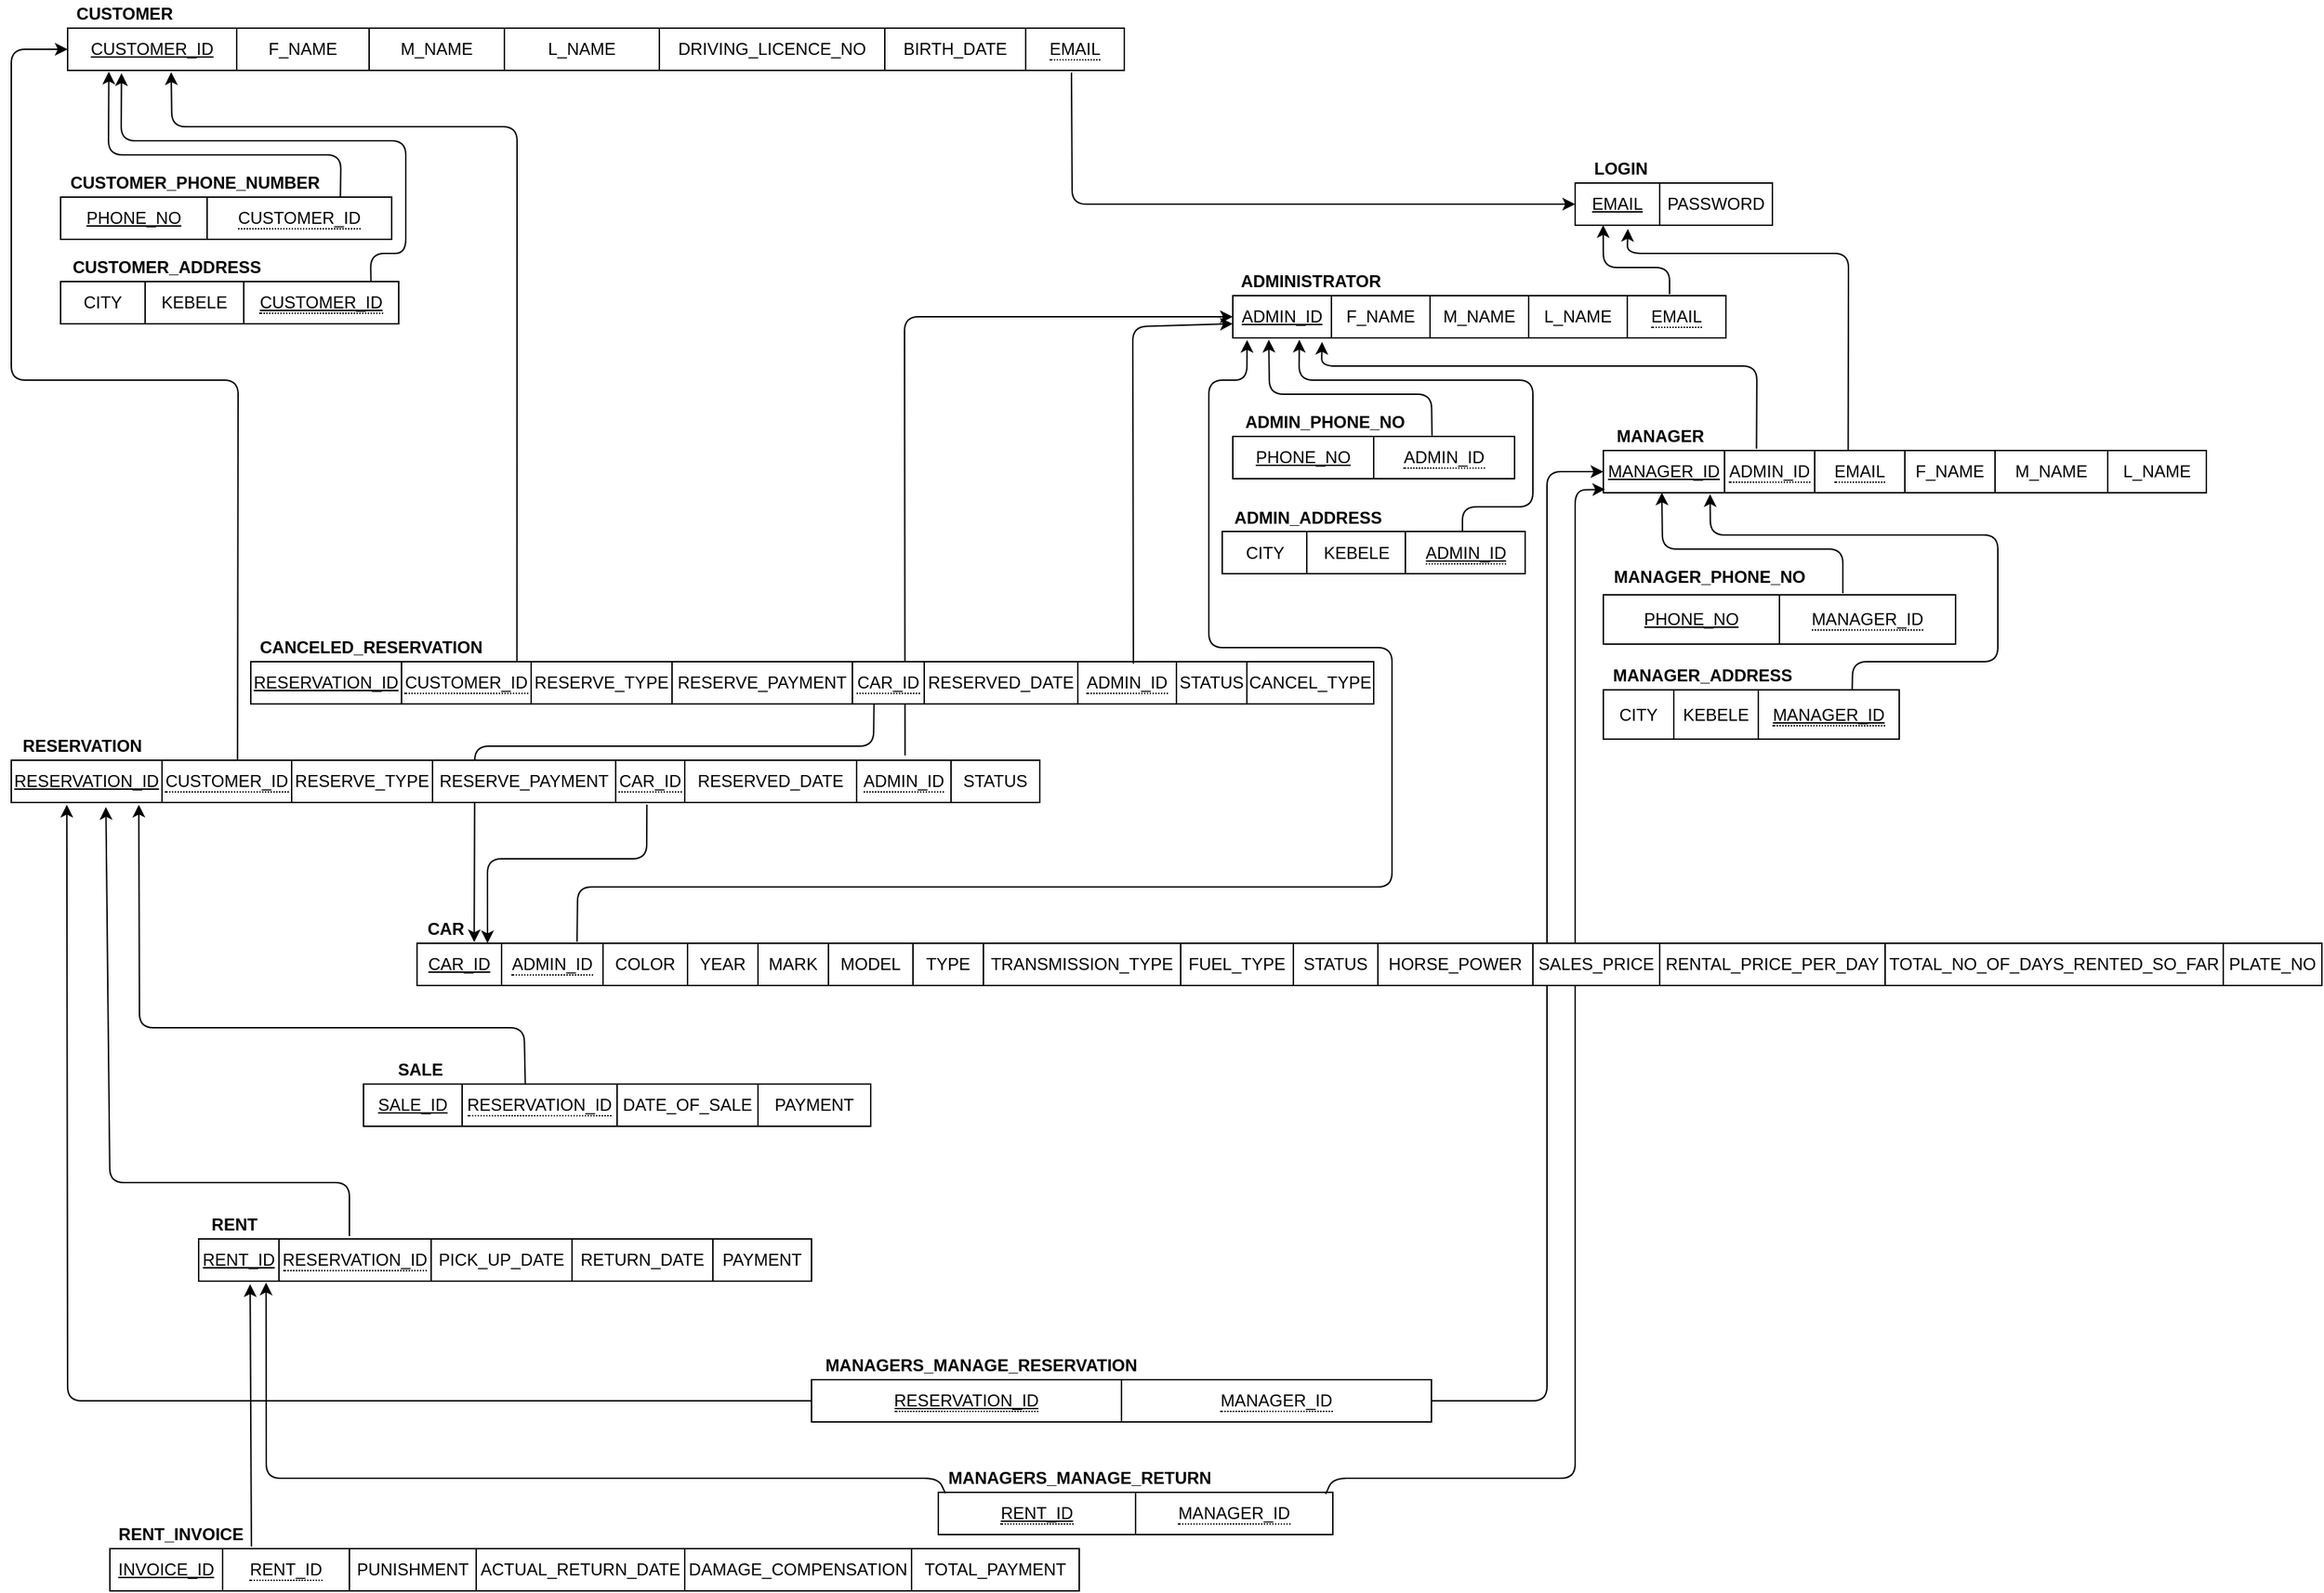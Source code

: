 <mxfile version="13.9.9" type="device"><diagram id="F3ewGoXLc8jeO-mtlpuX" name="Page-1"><mxGraphModel dx="1571" dy="673" grid="1" gridSize="10" guides="1" tooltips="1" connect="1" arrows="1" fold="1" page="1" pageScale="1" pageWidth="850" pageHeight="1100" math="0" shadow="0"><root><mxCell id="0"/><mxCell id="1" parent="0"/><mxCell id="8SKA4kLUU7g8WUAIzSgZ-2" value="" style="shape=table;html=1;whiteSpace=wrap;startSize=0;container=1;collapsible=0;childLayout=tableLayout;" parent="1" vertex="1"><mxGeometry x="-280" y="100" width="750" height="30" as="geometry"/></mxCell><mxCell id="8SKA4kLUU7g8WUAIzSgZ-3" value="" style="shape=partialRectangle;html=1;whiteSpace=wrap;collapsible=0;dropTarget=0;pointerEvents=0;fillColor=none;top=0;left=0;bottom=0;right=0;points=[[0,0.5],[1,0.5]];portConstraint=eastwest;" parent="8SKA4kLUU7g8WUAIzSgZ-2" vertex="1"><mxGeometry width="750" height="30" as="geometry"/></mxCell><mxCell id="8SKA4kLUU7g8WUAIzSgZ-4" value="&lt;u&gt;CUSTOMER_ID&lt;/u&gt;" style="shape=partialRectangle;html=1;whiteSpace=wrap;connectable=0;overflow=hidden;fillColor=none;top=0;left=0;bottom=0;right=0;" parent="8SKA4kLUU7g8WUAIzSgZ-3" vertex="1"><mxGeometry width="120" height="30" as="geometry"/></mxCell><mxCell id="8SKA4kLUU7g8WUAIzSgZ-5" value="F_NAME" style="shape=partialRectangle;html=1;whiteSpace=wrap;connectable=0;overflow=hidden;fillColor=none;top=0;left=0;bottom=0;right=0;" parent="8SKA4kLUU7g8WUAIzSgZ-3" vertex="1"><mxGeometry x="120" width="94" height="30" as="geometry"/></mxCell><mxCell id="8SKA4kLUU7g8WUAIzSgZ-6" value="M_NAME" style="shape=partialRectangle;html=1;whiteSpace=wrap;connectable=0;overflow=hidden;fillColor=none;top=0;left=0;bottom=0;right=0;" parent="8SKA4kLUU7g8WUAIzSgZ-3" vertex="1"><mxGeometry x="214" width="96" height="30" as="geometry"/></mxCell><mxCell id="8SKA4kLUU7g8WUAIzSgZ-7" value="L_NAME" style="shape=partialRectangle;html=1;whiteSpace=wrap;connectable=0;overflow=hidden;fillColor=none;top=0;left=0;bottom=0;right=0;" parent="8SKA4kLUU7g8WUAIzSgZ-3" vertex="1"><mxGeometry x="310" width="110" height="30" as="geometry"/></mxCell><mxCell id="8SKA4kLUU7g8WUAIzSgZ-8" value="DRIVING_LICENCE_NO" style="shape=partialRectangle;html=1;whiteSpace=wrap;connectable=0;overflow=hidden;fillColor=none;top=0;left=0;bottom=0;right=0;" parent="8SKA4kLUU7g8WUAIzSgZ-3" vertex="1"><mxGeometry x="420" width="160" height="30" as="geometry"/></mxCell><mxCell id="8SKA4kLUU7g8WUAIzSgZ-9" value="BIRTH_DATE" style="shape=partialRectangle;html=1;whiteSpace=wrap;connectable=0;overflow=hidden;fillColor=none;top=0;left=0;bottom=0;right=0;" parent="8SKA4kLUU7g8WUAIzSgZ-3" vertex="1"><mxGeometry x="580" width="100" height="30" as="geometry"/></mxCell><mxCell id="8SKA4kLUU7g8WUAIzSgZ-10" value="&lt;div style=&quot;border-bottom: 1px dotted black&quot;&gt;EMAIL&lt;/div&gt;" style="shape=partialRectangle;html=1;whiteSpace=wrap;connectable=0;overflow=hidden;fillColor=none;top=0;left=0;bottom=0;right=0;" parent="8SKA4kLUU7g8WUAIzSgZ-3" vertex="1"><mxGeometry x="680" width="70" height="30" as="geometry"/></mxCell><mxCell id="8SKA4kLUU7g8WUAIzSgZ-12" value="&lt;b&gt;CUSTOMER&lt;/b&gt;" style="text;html=1;align=center;verticalAlign=middle;resizable=0;points=[];autosize=1;" parent="1" vertex="1"><mxGeometry x="-280" y="80" width="80" height="20" as="geometry"/></mxCell><mxCell id="8SKA4kLUU7g8WUAIzSgZ-17" value="&lt;b&gt;CUSTOMER_PHONE_NUMBER&lt;/b&gt;" style="text;html=1;align=center;verticalAlign=middle;resizable=0;points=[];autosize=1;" parent="1" vertex="1"><mxGeometry x="-285" y="200" width="190" height="20" as="geometry"/></mxCell><mxCell id="8SKA4kLUU7g8WUAIzSgZ-22" value="&lt;b&gt;CUSTOMER_ADDRESS&lt;/b&gt;" style="text;html=1;align=center;verticalAlign=middle;resizable=0;points=[];autosize=1;" parent="1" vertex="1"><mxGeometry x="-285" y="260" width="150" height="20" as="geometry"/></mxCell><mxCell id="8SKA4kLUU7g8WUAIzSgZ-30" value="&lt;b&gt;ADMINISTRATOR&lt;/b&gt;" style="text;html=1;align=center;verticalAlign=middle;resizable=0;points=[];autosize=1;" parent="1" vertex="1"><mxGeometry x="547" y="270" width="110" height="20" as="geometry"/></mxCell><mxCell id="8SKA4kLUU7g8WUAIzSgZ-45" value="&lt;b&gt;ADMIN_ADDRESS&lt;/b&gt;" style="text;html=1;align=center;verticalAlign=middle;resizable=0;points=[];autosize=1;" parent="1" vertex="1"><mxGeometry x="539.5" y="437.5" width="120" height="20" as="geometry"/></mxCell><mxCell id="8SKA4kLUU7g8WUAIzSgZ-56" value="&lt;b&gt;CAR&lt;/b&gt;" style="text;html=1;align=center;verticalAlign=middle;resizable=0;points=[];autosize=1;" parent="1" vertex="1"><mxGeometry x="-32" y="730" width="40" height="20" as="geometry"/></mxCell><mxCell id="8SKA4kLUU7g8WUAIzSgZ-69" value="&lt;b&gt;RENT&lt;/b&gt;" style="text;html=1;align=center;verticalAlign=middle;resizable=0;points=[];autosize=1;" parent="1" vertex="1"><mxGeometry x="-187" y="940" width="50" height="20" as="geometry"/></mxCell><mxCell id="8SKA4kLUU7g8WUAIzSgZ-95" value="&lt;b&gt;SALE&lt;/b&gt;" style="text;html=1;align=center;verticalAlign=middle;resizable=0;points=[];autosize=1;" parent="1" vertex="1"><mxGeometry x="-55" y="830" width="50" height="20" as="geometry"/></mxCell><mxCell id="8SKA4kLUU7g8WUAIzSgZ-96" value="" style="shape=table;html=1;whiteSpace=wrap;startSize=0;container=1;collapsible=0;childLayout=tableLayout;" parent="1" vertex="1"><mxGeometry x="790" y="210" width="140" height="30" as="geometry"/></mxCell><mxCell id="8SKA4kLUU7g8WUAIzSgZ-97" value="" style="shape=partialRectangle;html=1;whiteSpace=wrap;collapsible=0;dropTarget=0;pointerEvents=0;fillColor=none;top=0;left=0;bottom=0;right=0;points=[[0,0.5],[1,0.5]];portConstraint=eastwest;" parent="8SKA4kLUU7g8WUAIzSgZ-96" vertex="1"><mxGeometry width="140" height="30" as="geometry"/></mxCell><mxCell id="8SKA4kLUU7g8WUAIzSgZ-101" value="&lt;u&gt;EMAIL&lt;/u&gt;" style="shape=partialRectangle;html=1;whiteSpace=wrap;connectable=0;overflow=hidden;fillColor=none;top=0;left=0;bottom=0;right=0;" parent="8SKA4kLUU7g8WUAIzSgZ-97" vertex="1"><mxGeometry width="60" height="30" as="geometry"/></mxCell><mxCell id="8SKA4kLUU7g8WUAIzSgZ-99" value="PASSWORD" style="shape=partialRectangle;html=1;whiteSpace=wrap;connectable=0;overflow=hidden;fillColor=none;top=0;left=0;bottom=0;right=0;" parent="8SKA4kLUU7g8WUAIzSgZ-97" vertex="1"><mxGeometry x="60" width="80" height="30" as="geometry"/></mxCell><mxCell id="8SKA4kLUU7g8WUAIzSgZ-100" value="&lt;b&gt;LOGIN&lt;/b&gt;" style="text;html=1;align=center;verticalAlign=middle;resizable=0;points=[];autosize=1;" parent="1" vertex="1"><mxGeometry x="797" y="190" width="50" height="20" as="geometry"/></mxCell><mxCell id="8SKA4kLUU7g8WUAIzSgZ-102" value="" style="endArrow=classic;html=1;exitX=0.845;exitY=0.048;exitDx=0;exitDy=0;exitPerimeter=0;entryX=0.039;entryY=1.029;entryDx=0;entryDy=0;entryPerimeter=0;" parent="1" source="8SKA4kLUU7g8WUAIzSgZ-14" target="8SKA4kLUU7g8WUAIzSgZ-3" edge="1"><mxGeometry width="50" height="50" relative="1" as="geometry"><mxPoint x="120" y="390" as="sourcePoint"/><mxPoint x="100" y="120" as="targetPoint"/><Array as="points"><mxPoint x="-86" y="190"/><mxPoint x="-251" y="190"/></Array></mxGeometry></mxCell><mxCell id="8SKA4kLUU7g8WUAIzSgZ-103" value="" style="endArrow=classic;html=1;exitX=0.918;exitY=0.048;exitDx=0;exitDy=0;exitPerimeter=0;entryX=0.051;entryY=1.067;entryDx=0;entryDy=0;entryPerimeter=0;" parent="1" source="8SKA4kLUU7g8WUAIzSgZ-19" target="8SKA4kLUU7g8WUAIzSgZ-3" edge="1"><mxGeometry width="50" height="50" relative="1" as="geometry"><mxPoint x="290" y="390" as="sourcePoint"/><mxPoint x="340" y="340" as="targetPoint"/><Array as="points"><mxPoint x="-65" y="260"/><mxPoint x="-40" y="260"/><mxPoint x="-40" y="180"/><mxPoint x="-242" y="180"/></Array></mxGeometry></mxCell><mxCell id="8SKA4kLUU7g8WUAIzSgZ-104" value="" style="endArrow=classic;html=1;exitX=0.95;exitY=1.052;exitDx=0;exitDy=0;exitPerimeter=0;entryX=0;entryY=0.5;entryDx=0;entryDy=0;" parent="1" source="8SKA4kLUU7g8WUAIzSgZ-3" target="8SKA4kLUU7g8WUAIzSgZ-97" edge="1"><mxGeometry width="50" height="50" relative="1" as="geometry"><mxPoint x="440" y="390" as="sourcePoint"/><mxPoint x="490" y="340" as="targetPoint"/><Array as="points"><mxPoint x="433" y="225"/></Array></mxGeometry></mxCell><mxCell id="8SKA4kLUU7g8WUAIzSgZ-106" value="" style="endArrow=classic;html=1;exitX=0.793;exitY=0.048;exitDx=0;exitDy=0;exitPerimeter=0;entryX=0.135;entryY=1.043;entryDx=0;entryDy=0;entryPerimeter=0;" parent="1" source="8SKA4kLUU7g8WUAIzSgZ-42" target="8SKA4kLUU7g8WUAIzSgZ-24" edge="1"><mxGeometry width="50" height="50" relative="1" as="geometry"><mxPoint x="67" y="450" as="sourcePoint"/><mxPoint x="117" y="400" as="targetPoint"/><Array as="points"><mxPoint x="710" y="440"/><mxPoint x="760" y="440"/><mxPoint x="760" y="350"/><mxPoint x="594" y="350"/></Array></mxGeometry></mxCell><mxCell id="8SKA4kLUU7g8WUAIzSgZ-107" value="" style="endArrow=classic;html=1;entryX=0.142;entryY=0.995;entryDx=0;entryDy=0;entryPerimeter=0;" parent="1" target="8SKA4kLUU7g8WUAIzSgZ-97" edge="1"><mxGeometry width="50" height="50" relative="1" as="geometry"><mxPoint x="857" y="289" as="sourcePoint"/><mxPoint x="327" y="390" as="targetPoint"/><Array as="points"><mxPoint x="857" y="270"/><mxPoint x="810" y="270"/></Array></mxGeometry></mxCell><mxCell id="8SKA4kLUU7g8WUAIzSgZ-111" value="" style="endArrow=classic;html=1;exitX=0.22;exitY=-0.01;exitDx=0;exitDy=0;exitPerimeter=0;entryX=0;entryY=0.5;entryDx=0;entryDy=0;" parent="1" source="8SKA4kLUU7g8WUAIzSgZ-82" target="8SKA4kLUU7g8WUAIzSgZ-3" edge="1"><mxGeometry width="50" height="50" relative="1" as="geometry"><mxPoint x="390" y="570" as="sourcePoint"/><mxPoint x="440" y="520" as="targetPoint"/><Array as="points"><mxPoint x="-159" y="350"/><mxPoint x="-320" y="350"/><mxPoint x="-320" y="115"/></Array></mxGeometry></mxCell><mxCell id="8SKA4kLUU7g8WUAIzSgZ-115" value="" style="endArrow=classic;html=1;entryX=0.037;entryY=-0.001;entryDx=0;entryDy=0;entryPerimeter=0;exitX=0.618;exitY=1.052;exitDx=0;exitDy=0;exitPerimeter=0;" parent="1" source="8SKA4kLUU7g8WUAIzSgZ-82" target="8SKA4kLUU7g8WUAIzSgZ-49" edge="1"><mxGeometry width="50" height="50" relative="1" as="geometry"><mxPoint x="500" y="700" as="sourcePoint"/><mxPoint x="490" y="659" as="targetPoint"/><Array as="points"><mxPoint x="131" y="690"/><mxPoint x="18" y="690"/></Array></mxGeometry></mxCell><mxCell id="8SKA4kLUU7g8WUAIzSgZ-117" value="" style="endArrow=classic;html=1;entryX=0.092;entryY=1.107;entryDx=0;entryDy=0;entryPerimeter=0;" parent="1" target="8SKA4kLUU7g8WUAIzSgZ-82" edge="1"><mxGeometry width="50" height="50" relative="1" as="geometry"><mxPoint x="-80" y="958" as="sourcePoint"/><mxPoint x="570" y="630" as="targetPoint"/><Array as="points"><mxPoint x="-80" y="920"/><mxPoint x="-250" y="920"/></Array></mxGeometry></mxCell><mxCell id="8SKA4kLUU7g8WUAIzSgZ-89" value="&lt;b&gt;RESERVATION&lt;/b&gt;" style="text;html=1;align=center;verticalAlign=middle;resizable=0;points=[];autosize=1;" parent="1" vertex="1"><mxGeometry x="-320" y="600" width="100" height="20" as="geometry"/></mxCell><mxCell id="8SKA4kLUU7g8WUAIzSgZ-125" value="" style="shape=table;html=1;whiteSpace=wrap;startSize=0;container=1;collapsible=0;childLayout=tableLayout;" parent="1" vertex="1"><mxGeometry x="810" y="400" width="428" height="30.0" as="geometry"/></mxCell><mxCell id="8SKA4kLUU7g8WUAIzSgZ-126" value="" style="shape=partialRectangle;html=1;whiteSpace=wrap;collapsible=0;dropTarget=0;pointerEvents=0;fillColor=none;top=0;left=0;bottom=0;right=0;points=[[0,0.5],[1,0.5]];portConstraint=eastwest;" parent="8SKA4kLUU7g8WUAIzSgZ-125" vertex="1"><mxGeometry width="428" height="30" as="geometry"/></mxCell><mxCell id="8SKA4kLUU7g8WUAIzSgZ-127" value="&lt;u&gt;MANAGER_ID&lt;/u&gt;" style="shape=partialRectangle;html=1;whiteSpace=wrap;connectable=0;overflow=hidden;fillColor=none;top=0;left=0;bottom=0;right=0;" parent="8SKA4kLUU7g8WUAIzSgZ-126" vertex="1"><mxGeometry width="86" height="30" as="geometry"/></mxCell><mxCell id="Olhq6-WpEw9L4cwiDhTe-1" value="&lt;div style=&quot;border-bottom: 1px dotted black&quot;&gt;ADMIN_ID&lt;/div&gt;" style="shape=partialRectangle;html=1;whiteSpace=wrap;connectable=0;overflow=hidden;fillColor=none;top=0;left=0;bottom=0;right=0;" parent="8SKA4kLUU7g8WUAIzSgZ-126" vertex="1"><mxGeometry x="86" width="64" height="30" as="geometry"/></mxCell><mxCell id="8SKA4kLUU7g8WUAIzSgZ-151" value="&lt;div style=&quot;border-bottom: 1px dotted black&quot;&gt;EMAIL&lt;/div&gt;" style="shape=partialRectangle;html=1;whiteSpace=wrap;connectable=0;overflow=hidden;fillColor=none;top=0;left=0;bottom=0;right=0;" parent="8SKA4kLUU7g8WUAIzSgZ-126" vertex="1"><mxGeometry x="150" width="64" height="30" as="geometry"/></mxCell><mxCell id="8SKA4kLUU7g8WUAIzSgZ-128" value="F_NAME" style="shape=partialRectangle;html=1;whiteSpace=wrap;connectable=0;overflow=hidden;fillColor=none;top=0;left=0;bottom=0;right=0;" parent="8SKA4kLUU7g8WUAIzSgZ-126" vertex="1"><mxGeometry x="214" width="64" height="30" as="geometry"/></mxCell><mxCell id="8SKA4kLUU7g8WUAIzSgZ-129" value="M_NAME" style="shape=partialRectangle;html=1;whiteSpace=wrap;connectable=0;overflow=hidden;fillColor=none;top=0;left=0;bottom=0;right=0;" parent="8SKA4kLUU7g8WUAIzSgZ-126" vertex="1"><mxGeometry x="278" width="80" height="30" as="geometry"/></mxCell><mxCell id="8SKA4kLUU7g8WUAIzSgZ-130" value="L_NAME" style="shape=partialRectangle;html=1;whiteSpace=wrap;connectable=0;overflow=hidden;fillColor=none;top=0;left=0;bottom=0;right=0;" parent="8SKA4kLUU7g8WUAIzSgZ-126" vertex="1"><mxGeometry x="358" width="70" height="30" as="geometry"/></mxCell><mxCell id="8SKA4kLUU7g8WUAIzSgZ-138" value="" style="endArrow=classic;html=1;exitX=0.707;exitY=-0.019;exitDx=0;exitDy=0;exitPerimeter=0;entryX=0.073;entryY=1.043;entryDx=0;entryDy=0;entryPerimeter=0;" parent="1" source="8SKA4kLUU7g8WUAIzSgZ-134" target="8SKA4kLUU7g8WUAIzSgZ-24" edge="1"><mxGeometry width="50" height="50" relative="1" as="geometry"><mxPoint x="487" y="550" as="sourcePoint"/><mxPoint x="627" y="321" as="targetPoint"/><Array as="points"><mxPoint x="688" y="360"/><mxPoint x="573" y="360"/></Array></mxGeometry></mxCell><mxCell id="8SKA4kLUU7g8WUAIzSgZ-147" value="&lt;b&gt;MANAGER&lt;/b&gt;" style="text;html=1;align=center;verticalAlign=middle;resizable=0;points=[];autosize=1;" parent="1" vertex="1"><mxGeometry x="810" y="380" width="80" height="20" as="geometry"/></mxCell><mxCell id="8SKA4kLUU7g8WUAIzSgZ-148" value="&lt;b&gt;MANAGER_ADDRESS&lt;/b&gt;" style="text;html=1;align=center;verticalAlign=middle;resizable=0;points=[];autosize=1;" parent="1" vertex="1"><mxGeometry x="810" y="550" width="140" height="20" as="geometry"/></mxCell><mxCell id="8SKA4kLUU7g8WUAIzSgZ-149" value="&lt;b&gt;MANAGER_PHONE_NO&lt;/b&gt;" style="text;html=1;align=center;verticalAlign=middle;resizable=0;points=[];autosize=1;" parent="1" vertex="1"><mxGeometry x="810" y="480" width="150" height="20" as="geometry"/></mxCell><mxCell id="8SKA4kLUU7g8WUAIzSgZ-152" value="" style="endArrow=classic;html=1;entryX=0.267;entryY=1.086;entryDx=0;entryDy=0;entryPerimeter=0;exitX=0.406;exitY=0.004;exitDx=0;exitDy=0;exitPerimeter=0;" parent="1" source="8SKA4kLUU7g8WUAIzSgZ-126" target="8SKA4kLUU7g8WUAIzSgZ-97" edge="1"><mxGeometry width="50" height="50" relative="1" as="geometry"><mxPoint x="487" y="570" as="sourcePoint"/><mxPoint x="537" y="520" as="targetPoint"/><Array as="points"><mxPoint x="984" y="260"/><mxPoint x="827" y="260"/></Array></mxGeometry></mxCell><mxCell id="8SKA4kLUU7g8WUAIzSgZ-153" value="" style="endArrow=classic;html=1;entryX=0.177;entryY=1.033;entryDx=0;entryDy=0;entryPerimeter=0;exitX=0.841;exitY=0.055;exitDx=0;exitDy=0;exitPerimeter=0;" parent="1" source="8SKA4kLUU7g8WUAIzSgZ-140" target="8SKA4kLUU7g8WUAIzSgZ-126" edge="1"><mxGeometry width="50" height="50" relative="1" as="geometry"><mxPoint x="487" y="570" as="sourcePoint"/><mxPoint x="537" y="520" as="targetPoint"/><Array as="points"><mxPoint x="987" y="550"/><mxPoint x="1090" y="550"/><mxPoint x="1090" y="460"/><mxPoint x="886" y="460"/></Array></mxGeometry></mxCell><mxCell id="8SKA4kLUU7g8WUAIzSgZ-154" value="" style="endArrow=classic;html=1;exitX=0.68;exitY=-0.029;exitDx=0;exitDy=0;exitPerimeter=0;entryX=0.097;entryY=0.995;entryDx=0;entryDy=0;entryPerimeter=0;" parent="1" source="8SKA4kLUU7g8WUAIzSgZ-144" target="8SKA4kLUU7g8WUAIzSgZ-126" edge="1"><mxGeometry width="50" height="50" relative="1" as="geometry"><mxPoint x="487" y="570" as="sourcePoint"/><mxPoint x="937" y="351" as="targetPoint"/><Array as="points"><mxPoint x="980" y="470"/><mxPoint x="852" y="470"/></Array></mxGeometry></mxCell><mxCell id="8SKA4kLUU7g8WUAIzSgZ-23" value="" style="shape=table;html=1;whiteSpace=wrap;startSize=0;container=1;collapsible=0;childLayout=tableLayout;" parent="1" vertex="1"><mxGeometry x="547" y="290" width="350" height="30" as="geometry"/></mxCell><mxCell id="8SKA4kLUU7g8WUAIzSgZ-24" value="" style="shape=partialRectangle;html=1;whiteSpace=wrap;collapsible=0;dropTarget=0;pointerEvents=0;fillColor=none;top=0;left=0;bottom=0;right=0;points=[[0,0.5],[1,0.5]];portConstraint=eastwest;" parent="8SKA4kLUU7g8WUAIzSgZ-23" vertex="1"><mxGeometry width="350" height="30" as="geometry"/></mxCell><mxCell id="8SKA4kLUU7g8WUAIzSgZ-25" value="&lt;u&gt;ADMIN_ID&lt;/u&gt;" style="shape=partialRectangle;html=1;whiteSpace=wrap;connectable=0;overflow=hidden;fillColor=none;top=0;left=0;bottom=0;right=0;" parent="8SKA4kLUU7g8WUAIzSgZ-24" vertex="1"><mxGeometry width="70" height="30" as="geometry"/></mxCell><mxCell id="8SKA4kLUU7g8WUAIzSgZ-26" value="F_NAME" style="shape=partialRectangle;html=1;whiteSpace=wrap;connectable=0;overflow=hidden;fillColor=none;top=0;left=0;bottom=0;right=0;" parent="8SKA4kLUU7g8WUAIzSgZ-24" vertex="1"><mxGeometry x="70" width="70" height="30" as="geometry"/></mxCell><mxCell id="8SKA4kLUU7g8WUAIzSgZ-27" value="M_NAME" style="shape=partialRectangle;html=1;whiteSpace=wrap;connectable=0;overflow=hidden;fillColor=none;top=0;left=0;bottom=0;right=0;" parent="8SKA4kLUU7g8WUAIzSgZ-24" vertex="1"><mxGeometry x="140" width="70" height="30" as="geometry"/></mxCell><mxCell id="8SKA4kLUU7g8WUAIzSgZ-28" value="L_NAME" style="shape=partialRectangle;html=1;whiteSpace=wrap;connectable=0;overflow=hidden;fillColor=none;top=0;left=0;bottom=0;right=0;" parent="8SKA4kLUU7g8WUAIzSgZ-24" vertex="1"><mxGeometry x="210" width="70" height="30" as="geometry"/></mxCell><mxCell id="8SKA4kLUU7g8WUAIzSgZ-29" value="&lt;div style=&quot;border-bottom: 1px dotted black&quot;&gt;EMAIL&lt;/div&gt;" style="shape=partialRectangle;html=1;whiteSpace=wrap;connectable=0;overflow=hidden;fillColor=none;top=0;left=0;bottom=0;right=0;" parent="8SKA4kLUU7g8WUAIzSgZ-24" vertex="1"><mxGeometry x="280" width="70" height="30" as="geometry"/></mxCell><mxCell id="8SKA4kLUU7g8WUAIzSgZ-150" value="&lt;b&gt;ADMIN_PHONE_NO&lt;/b&gt;" style="text;html=1;align=center;verticalAlign=middle;resizable=0;points=[];autosize=1;" parent="1" vertex="1"><mxGeometry x="547" y="370" width="130" height="20" as="geometry"/></mxCell><mxCell id="8SKA4kLUU7g8WUAIzSgZ-176" value="" style="endArrow=classic;html=1;exitX=0.869;exitY=-0.111;exitDx=0;exitDy=0;exitPerimeter=0;entryX=0;entryY=0.5;entryDx=0;entryDy=0;" parent="1" source="8SKA4kLUU7g8WUAIzSgZ-82" target="8SKA4kLUU7g8WUAIzSgZ-24" edge="1"><mxGeometry width="50" height="50" relative="1" as="geometry"><mxPoint x="930" y="600" as="sourcePoint"/><mxPoint x="980" y="550" as="targetPoint"/><Array as="points"><mxPoint x="314" y="305"/></Array></mxGeometry></mxCell><mxCell id="8SKA4kLUU7g8WUAIzSgZ-180" value="" style="endArrow=classic;html=1;exitX=0.084;exitY=-0.033;exitDx=0;exitDy=0;exitPerimeter=0;entryX=0.029;entryY=1.048;entryDx=0;entryDy=0;entryPerimeter=0;" parent="1" source="8SKA4kLUU7g8WUAIzSgZ-49" target="8SKA4kLUU7g8WUAIzSgZ-24" edge="1"><mxGeometry width="50" height="50" relative="1" as="geometry"><mxPoint x="930" y="600" as="sourcePoint"/><mxPoint x="980" y="550" as="targetPoint"/><Array as="points"><mxPoint x="82" y="710"/><mxPoint x="660" y="710"/><mxPoint x="660" y="540"/><mxPoint x="530" y="540"/><mxPoint x="530" y="350"/><mxPoint x="557" y="350"/></Array></mxGeometry></mxCell><mxCell id="8SKA4kLUU7g8WUAIzSgZ-181" value="" style="shape=table;html=1;whiteSpace=wrap;startSize=0;container=1;collapsible=0;childLayout=tableLayout;" parent="1" vertex="1"><mxGeometry x="248" y="1060" width="440" height="30" as="geometry"/></mxCell><mxCell id="8SKA4kLUU7g8WUAIzSgZ-182" value="" style="shape=partialRectangle;html=1;whiteSpace=wrap;collapsible=0;dropTarget=0;pointerEvents=0;fillColor=none;top=0;left=0;bottom=0;right=0;points=[[0,0.5],[1,0.5]];portConstraint=eastwest;" parent="8SKA4kLUU7g8WUAIzSgZ-181" vertex="1"><mxGeometry width="440" height="30" as="geometry"/></mxCell><mxCell id="8SKA4kLUU7g8WUAIzSgZ-183" value="&lt;div style=&quot;border-bottom: 1px dotted black&quot;&gt;&lt;u&gt;RESERVATION_ID&lt;/u&gt;&lt;/div&gt;" style="shape=partialRectangle;html=1;whiteSpace=wrap;connectable=0;overflow=hidden;fillColor=none;top=0;left=0;bottom=0;right=0;" parent="8SKA4kLUU7g8WUAIzSgZ-182" vertex="1"><mxGeometry width="220" height="30" as="geometry"/></mxCell><mxCell id="8SKA4kLUU7g8WUAIzSgZ-185" value="&lt;div style=&quot;border-bottom: 1px dotted black&quot;&gt;MANAGER_ID&lt;/div&gt;" style="shape=partialRectangle;html=1;whiteSpace=wrap;connectable=0;overflow=hidden;fillColor=none;top=0;left=0;bottom=0;right=0;" parent="8SKA4kLUU7g8WUAIzSgZ-182" vertex="1"><mxGeometry x="220" width="220" height="30" as="geometry"/></mxCell><mxCell id="8SKA4kLUU7g8WUAIzSgZ-188" value="" style="endArrow=classic;html=1;exitX=1;exitY=0.5;exitDx=0;exitDy=0;entryX=0;entryY=0.5;entryDx=0;entryDy=0;" parent="1" source="8SKA4kLUU7g8WUAIzSgZ-182" target="8SKA4kLUU7g8WUAIzSgZ-126" edge="1"><mxGeometry width="50" height="50" relative="1" as="geometry"><mxPoint x="800" y="600" as="sourcePoint"/><mxPoint x="850" y="550" as="targetPoint"/><Array as="points"><mxPoint x="770" y="1075"/><mxPoint x="770" y="415"/></Array></mxGeometry></mxCell><mxCell id="8SKA4kLUU7g8WUAIzSgZ-143" value="" style="shape=table;html=1;whiteSpace=wrap;startSize=0;container=1;collapsible=0;childLayout=tableLayout;" parent="1" vertex="1"><mxGeometry x="810" y="502.5" width="250" height="35" as="geometry"/></mxCell><mxCell id="8SKA4kLUU7g8WUAIzSgZ-144" value="" style="shape=partialRectangle;html=1;whiteSpace=wrap;collapsible=0;dropTarget=0;pointerEvents=0;fillColor=none;top=0;left=0;bottom=0;right=0;points=[[0,0.5],[1,0.5]];portConstraint=eastwest;" parent="8SKA4kLUU7g8WUAIzSgZ-143" vertex="1"><mxGeometry width="250" height="35" as="geometry"/></mxCell><mxCell id="8SKA4kLUU7g8WUAIzSgZ-145" value="&lt;u&gt;PHONE_NO&lt;/u&gt;" style="shape=partialRectangle;html=1;whiteSpace=wrap;connectable=0;overflow=hidden;fillColor=none;top=0;left=0;bottom=0;right=0;" parent="8SKA4kLUU7g8WUAIzSgZ-144" vertex="1"><mxGeometry width="125" height="35" as="geometry"/></mxCell><mxCell id="8SKA4kLUU7g8WUAIzSgZ-146" value="&lt;div style=&quot;border-bottom: 1px dotted black&quot;&gt;MANAGER_ID&lt;/div&gt;" style="shape=partialRectangle;html=1;whiteSpace=wrap;connectable=0;overflow=hidden;fillColor=none;top=0;left=0;bottom=0;right=0;" parent="8SKA4kLUU7g8WUAIzSgZ-144" vertex="1"><mxGeometry x="125" width="125" height="35" as="geometry"/></mxCell><mxCell id="8SKA4kLUU7g8WUAIzSgZ-139" value="" style="shape=table;html=1;whiteSpace=wrap;startSize=0;container=1;collapsible=0;childLayout=tableLayout;" parent="1" vertex="1"><mxGeometry x="810" y="570" width="210" height="35" as="geometry"/></mxCell><mxCell id="8SKA4kLUU7g8WUAIzSgZ-140" value="" style="shape=partialRectangle;html=1;whiteSpace=wrap;collapsible=0;dropTarget=0;pointerEvents=0;fillColor=none;top=0;left=0;bottom=0;right=0;points=[[0,0.5],[1,0.5]];portConstraint=eastwest;" parent="8SKA4kLUU7g8WUAIzSgZ-139" vertex="1"><mxGeometry width="210" height="35" as="geometry"/></mxCell><mxCell id="8SKA4kLUU7g8WUAIzSgZ-141" value="CITY" style="shape=partialRectangle;html=1;whiteSpace=wrap;connectable=0;overflow=hidden;fillColor=none;top=0;left=0;bottom=0;right=0;" parent="8SKA4kLUU7g8WUAIzSgZ-140" vertex="1"><mxGeometry width="50" height="35" as="geometry"/></mxCell><mxCell id="TS5l9WkkTUZJsUHeKNE7-6" value="KEBELE" style="shape=partialRectangle;html=1;whiteSpace=wrap;connectable=0;overflow=hidden;fillColor=none;top=0;left=0;bottom=0;right=0;" parent="8SKA4kLUU7g8WUAIzSgZ-140" vertex="1"><mxGeometry x="50" width="60" height="35" as="geometry"/></mxCell><mxCell id="8SKA4kLUU7g8WUAIzSgZ-142" value="&lt;div style=&quot;border-bottom: 1px dotted black&quot;&gt;&lt;u&gt;MANAGER_ID&lt;/u&gt;&lt;/div&gt;" style="shape=partialRectangle;html=1;whiteSpace=wrap;connectable=0;overflow=hidden;fillColor=none;top=0;left=0;bottom=0;right=0;" parent="8SKA4kLUU7g8WUAIzSgZ-140" vertex="1"><mxGeometry x="110" width="100" height="35" as="geometry"/></mxCell><mxCell id="TS5l9WkkTUZJsUHeKNE7-1" value="&lt;b&gt;MANAGERS_MANAGE_RESERVATION&lt;/b&gt;" style="text;html=1;align=center;verticalAlign=middle;resizable=0;points=[];autosize=1;" parent="1" vertex="1"><mxGeometry x="248" y="1040" width="240" height="20" as="geometry"/></mxCell><mxCell id="8SKA4kLUU7g8WUAIzSgZ-41" value="" style="shape=table;html=1;whiteSpace=wrap;startSize=0;container=1;collapsible=0;childLayout=tableLayout;" parent="1" vertex="1"><mxGeometry x="539.5" y="457.5" width="215" height="30" as="geometry"/></mxCell><mxCell id="8SKA4kLUU7g8WUAIzSgZ-42" value="" style="shape=partialRectangle;html=1;whiteSpace=wrap;collapsible=0;dropTarget=0;pointerEvents=0;fillColor=none;top=0;left=0;bottom=0;right=0;points=[[0,0.5],[1,0.5]];portConstraint=eastwest;" parent="8SKA4kLUU7g8WUAIzSgZ-41" vertex="1"><mxGeometry width="215" height="30" as="geometry"/></mxCell><mxCell id="8SKA4kLUU7g8WUAIzSgZ-43" value="CITY" style="shape=partialRectangle;html=1;whiteSpace=wrap;connectable=0;overflow=hidden;fillColor=none;top=0;left=0;bottom=0;right=0;" parent="8SKA4kLUU7g8WUAIzSgZ-42" vertex="1"><mxGeometry width="60" height="30" as="geometry"/></mxCell><mxCell id="TS5l9WkkTUZJsUHeKNE7-5" value="KEBELE" style="shape=partialRectangle;html=1;whiteSpace=wrap;connectable=0;overflow=hidden;fillColor=none;top=0;left=0;bottom=0;right=0;" parent="8SKA4kLUU7g8WUAIzSgZ-42" vertex="1"><mxGeometry x="60" width="70" height="30" as="geometry"/></mxCell><mxCell id="8SKA4kLUU7g8WUAIzSgZ-44" value="&lt;div style=&quot;border-bottom: 1px dotted black&quot;&gt;&lt;u&gt;ADMIN_ID&lt;/u&gt;&lt;/div&gt;" style="shape=partialRectangle;html=1;whiteSpace=wrap;connectable=0;overflow=hidden;fillColor=none;top=0;left=0;bottom=0;right=0;" parent="8SKA4kLUU7g8WUAIzSgZ-42" vertex="1"><mxGeometry x="130" width="85" height="30" as="geometry"/></mxCell><mxCell id="8SKA4kLUU7g8WUAIzSgZ-133" value="" style="shape=table;html=1;whiteSpace=wrap;startSize=0;container=1;collapsible=0;childLayout=tableLayout;" parent="1" vertex="1"><mxGeometry x="547" y="390" width="200" height="30" as="geometry"/></mxCell><mxCell id="8SKA4kLUU7g8WUAIzSgZ-134" value="" style="shape=partialRectangle;html=1;whiteSpace=wrap;collapsible=0;dropTarget=0;pointerEvents=0;fillColor=none;top=0;left=0;bottom=0;right=0;points=[[0,0.5],[1,0.5]];portConstraint=eastwest;" parent="8SKA4kLUU7g8WUAIzSgZ-133" vertex="1"><mxGeometry width="200" height="30" as="geometry"/></mxCell><mxCell id="8SKA4kLUU7g8WUAIzSgZ-135" value="&lt;u&gt;PHONE_NO&lt;/u&gt;" style="shape=partialRectangle;html=1;whiteSpace=wrap;connectable=0;overflow=hidden;fillColor=none;top=0;left=0;bottom=0;right=0;" parent="8SKA4kLUU7g8WUAIzSgZ-134" vertex="1"><mxGeometry width="100" height="30" as="geometry"/></mxCell><mxCell id="8SKA4kLUU7g8WUAIzSgZ-136" value="&lt;div style=&quot;border-bottom: 1px dotted black&quot;&gt;ADMIN_ID&lt;/div&gt;" style="shape=partialRectangle;html=1;whiteSpace=wrap;connectable=0;overflow=hidden;fillColor=none;top=0;left=0;bottom=0;right=0;" parent="8SKA4kLUU7g8WUAIzSgZ-134" vertex="1"><mxGeometry x="100" width="100" height="30" as="geometry"/></mxCell><mxCell id="8SKA4kLUU7g8WUAIzSgZ-60" value="" style="shape=table;html=1;whiteSpace=wrap;startSize=0;container=1;collapsible=0;childLayout=tableLayout;" parent="1" vertex="1"><mxGeometry x="-187" y="960" width="435" height="30" as="geometry"/></mxCell><mxCell id="8SKA4kLUU7g8WUAIzSgZ-61" value="" style="shape=partialRectangle;html=1;whiteSpace=wrap;collapsible=0;dropTarget=0;pointerEvents=0;fillColor=none;top=0;left=0;bottom=0;right=0;points=[[0,0.5],[1,0.5]];portConstraint=eastwest;" parent="8SKA4kLUU7g8WUAIzSgZ-60" vertex="1"><mxGeometry width="435" height="30" as="geometry"/></mxCell><mxCell id="8SKA4kLUU7g8WUAIzSgZ-62" value="&lt;u&gt;RENT_ID&lt;/u&gt;" style="shape=partialRectangle;html=1;whiteSpace=wrap;connectable=0;overflow=hidden;fillColor=none;top=0;left=0;bottom=0;right=0;" parent="8SKA4kLUU7g8WUAIzSgZ-61" vertex="1"><mxGeometry width="57" height="30" as="geometry"/></mxCell><mxCell id="8SKA4kLUU7g8WUAIzSgZ-63" value="&lt;div style=&quot;border-bottom: 1px dotted black&quot;&gt;RESERVATION_ID&lt;/div&gt;" style="shape=partialRectangle;html=1;whiteSpace=wrap;connectable=0;overflow=hidden;fillColor=none;top=0;left=0;bottom=0;right=0;" parent="8SKA4kLUU7g8WUAIzSgZ-61" vertex="1"><mxGeometry x="57" width="108" height="30" as="geometry"/></mxCell><mxCell id="F67gHIpt8ej1BLOTcXnS-15" value="PICK_UP_DATE" style="shape=partialRectangle;html=1;whiteSpace=wrap;connectable=0;overflow=hidden;fillColor=none;top=0;left=0;bottom=0;right=0;" parent="8SKA4kLUU7g8WUAIzSgZ-61" vertex="1"><mxGeometry x="165" width="100" height="30" as="geometry"/></mxCell><mxCell id="TS5l9WkkTUZJsUHeKNE7-7" value="RETURN_DATE" style="shape=partialRectangle;html=1;whiteSpace=wrap;connectable=0;overflow=hidden;fillColor=none;top=0;left=0;bottom=0;right=0;" parent="8SKA4kLUU7g8WUAIzSgZ-61" vertex="1"><mxGeometry x="265" width="100" height="30" as="geometry"/></mxCell><mxCell id="8SKA4kLUU7g8WUAIzSgZ-169" value="PAYMENT" style="shape=partialRectangle;html=1;whiteSpace=wrap;connectable=0;overflow=hidden;fillColor=none;top=0;left=0;bottom=0;right=0;" parent="8SKA4kLUU7g8WUAIzSgZ-61" vertex="1"><mxGeometry x="365" width="70" height="30" as="geometry"/></mxCell><mxCell id="TS5l9WkkTUZJsUHeKNE7-10" value="" style="endArrow=classic;html=1;entryX=0.124;entryY=1.053;entryDx=0;entryDy=0;entryPerimeter=0;exitX=0.319;exitY=0.027;exitDx=0;exitDy=0;exitPerimeter=0;" parent="1" source="8SKA4kLUU7g8WUAIzSgZ-91" target="8SKA4kLUU7g8WUAIzSgZ-82" edge="1"><mxGeometry width="50" height="50" relative="1" as="geometry"><mxPoint x="630" y="840" as="sourcePoint"/><mxPoint x="680" y="790" as="targetPoint"/><Array as="points"><mxPoint x="44" y="810"/><mxPoint x="-229" y="810"/></Array></mxGeometry></mxCell><mxCell id="8SKA4kLUU7g8WUAIzSgZ-18" value="" style="shape=table;html=1;whiteSpace=wrap;startSize=0;container=1;collapsible=0;childLayout=tableLayout;" parent="1" vertex="1"><mxGeometry x="-285" y="280" width="240" height="30" as="geometry"/></mxCell><mxCell id="8SKA4kLUU7g8WUAIzSgZ-19" value="" style="shape=partialRectangle;html=1;whiteSpace=wrap;collapsible=0;dropTarget=0;pointerEvents=0;fillColor=none;top=0;left=0;bottom=0;right=0;points=[[0,0.5],[1,0.5]];portConstraint=eastwest;" parent="8SKA4kLUU7g8WUAIzSgZ-18" vertex="1"><mxGeometry width="240" height="30" as="geometry"/></mxCell><mxCell id="8SKA4kLUU7g8WUAIzSgZ-20" value="CITY" style="shape=partialRectangle;html=1;whiteSpace=wrap;connectable=0;overflow=hidden;fillColor=none;top=0;left=0;bottom=0;right=0;" parent="8SKA4kLUU7g8WUAIzSgZ-19" vertex="1"><mxGeometry width="60" height="30" as="geometry"/></mxCell><mxCell id="TS5l9WkkTUZJsUHeKNE7-4" value="KEBELE" style="shape=partialRectangle;html=1;whiteSpace=wrap;connectable=0;overflow=hidden;fillColor=none;top=0;left=0;bottom=0;right=0;" parent="8SKA4kLUU7g8WUAIzSgZ-19" vertex="1"><mxGeometry x="60" width="70" height="30" as="geometry"/></mxCell><mxCell id="8SKA4kLUU7g8WUAIzSgZ-21" value="&lt;div style=&quot;border-bottom: 1px dotted black&quot;&gt;&lt;u&gt;CUSTOMER_ID&lt;/u&gt;&lt;/div&gt;" style="shape=partialRectangle;html=1;whiteSpace=wrap;connectable=0;overflow=hidden;fillColor=none;top=0;left=0;bottom=0;right=0;" parent="8SKA4kLUU7g8WUAIzSgZ-19" vertex="1"><mxGeometry x="130" width="110" height="30" as="geometry"/></mxCell><mxCell id="8SKA4kLUU7g8WUAIzSgZ-13" value="" style="shape=table;html=1;whiteSpace=wrap;startSize=0;container=1;collapsible=0;childLayout=tableLayout;" parent="1" vertex="1"><mxGeometry x="-285" y="220" width="235" height="30" as="geometry"/></mxCell><mxCell id="8SKA4kLUU7g8WUAIzSgZ-14" value="" style="shape=partialRectangle;html=1;whiteSpace=wrap;collapsible=0;dropTarget=0;pointerEvents=0;fillColor=none;top=0;left=0;bottom=0;right=0;points=[[0,0.5],[1,0.5]];portConstraint=eastwest;" parent="8SKA4kLUU7g8WUAIzSgZ-13" vertex="1"><mxGeometry width="235" height="30" as="geometry"/></mxCell><mxCell id="8SKA4kLUU7g8WUAIzSgZ-15" value="&lt;u&gt;PHONE_NO&lt;/u&gt;" style="shape=partialRectangle;html=1;whiteSpace=wrap;connectable=0;overflow=hidden;fillColor=none;top=0;left=0;bottom=0;right=0;" parent="8SKA4kLUU7g8WUAIzSgZ-14" vertex="1"><mxGeometry width="104" height="30" as="geometry"/></mxCell><mxCell id="8SKA4kLUU7g8WUAIzSgZ-16" value="&lt;div style=&quot;border-bottom: 1px dotted black&quot;&gt;CUSTOMER_ID&lt;/div&gt;" style="shape=partialRectangle;html=1;whiteSpace=wrap;connectable=0;overflow=hidden;fillColor=none;top=0;left=0;bottom=0;right=0;" parent="8SKA4kLUU7g8WUAIzSgZ-14" vertex="1"><mxGeometry x="104" width="131" height="30" as="geometry"/></mxCell><mxCell id="TS5l9WkkTUZJsUHeKNE7-21" value="&lt;b&gt;RENT_INVOICE&lt;/b&gt;" style="text;html=1;align=center;verticalAlign=middle;resizable=0;points=[];autosize=1;" parent="1" vertex="1"><mxGeometry x="-250" y="1160" width="100" height="20" as="geometry"/></mxCell><mxCell id="TS5l9WkkTUZJsUHeKNE7-28" value="" style="endArrow=classic;html=1;exitX=0.146;exitY=-0.052;exitDx=0;exitDy=0;exitPerimeter=0;entryX=0.084;entryY=1.071;entryDx=0;entryDy=0;entryPerimeter=0;" parent="1" source="TS5l9WkkTUZJsUHeKNE7-15" target="8SKA4kLUU7g8WUAIzSgZ-61" edge="1"><mxGeometry width="50" height="50" relative="1" as="geometry"><mxPoint x="601" y="740" as="sourcePoint"/><mxPoint x="651" y="690" as="targetPoint"/></mxGeometry></mxCell><mxCell id="Olhq6-WpEw9L4cwiDhTe-2" value="" style="endArrow=classic;html=1;exitX=0.254;exitY=-0.043;exitDx=0;exitDy=0;exitPerimeter=0;entryX=0.181;entryY=1.094;entryDx=0;entryDy=0;entryPerimeter=0;" parent="1" source="8SKA4kLUU7g8WUAIzSgZ-126" target="8SKA4kLUU7g8WUAIzSgZ-24" edge="1"><mxGeometry width="50" height="50" relative="1" as="geometry"><mxPoint x="587" y="570" as="sourcePoint"/><mxPoint x="637" y="520" as="targetPoint"/><Array as="points"><mxPoint x="919" y="340"/><mxPoint x="610" y="340"/></Array></mxGeometry></mxCell><mxCell id="F67gHIpt8ej1BLOTcXnS-19" value="" style="endArrow=classic;html=1;entryX=0.054;entryY=1.053;entryDx=0;entryDy=0;entryPerimeter=0;exitX=0;exitY=0.5;exitDx=0;exitDy=0;" parent="1" source="8SKA4kLUU7g8WUAIzSgZ-182" target="8SKA4kLUU7g8WUAIzSgZ-82" edge="1"><mxGeometry width="50" height="50" relative="1" as="geometry"><mxPoint x="144.28" y="1204.86" as="sourcePoint"/><mxPoint x="-42.818" y="751.14" as="targetPoint"/><Array as="points"><mxPoint x="-280" y="1075"/></Array></mxGeometry></mxCell><mxCell id="TS5l9WkkTUZJsUHeKNE7-14" value="" style="shape=table;html=1;whiteSpace=wrap;startSize=0;container=1;collapsible=0;childLayout=tableLayout;" parent="1" vertex="1"><mxGeometry x="-250" y="1180" width="688" height="30.0" as="geometry"/></mxCell><mxCell id="TS5l9WkkTUZJsUHeKNE7-15" value="" style="shape=partialRectangle;html=1;whiteSpace=wrap;collapsible=0;dropTarget=0;pointerEvents=0;fillColor=none;top=0;left=0;bottom=0;right=0;points=[[0,0.5],[1,0.5]];portConstraint=eastwest;" parent="TS5l9WkkTUZJsUHeKNE7-14" vertex="1"><mxGeometry width="688" height="30" as="geometry"/></mxCell><mxCell id="TS5l9WkkTUZJsUHeKNE7-16" value="&lt;u&gt;INVOICE_ID&lt;/u&gt;" style="shape=partialRectangle;html=1;whiteSpace=wrap;connectable=0;overflow=hidden;fillColor=none;top=0;left=0;bottom=0;right=0;" parent="TS5l9WkkTUZJsUHeKNE7-15" vertex="1"><mxGeometry width="80" height="30" as="geometry"/></mxCell><mxCell id="F67gHIpt8ej1BLOTcXnS-32" value="&lt;div style=&quot;border-bottom: 1px dotted black&quot;&gt;RENT_ID&lt;/div&gt;" style="shape=partialRectangle;html=1;whiteSpace=wrap;connectable=0;overflow=hidden;fillColor=none;top=0;left=0;bottom=0;right=0;" parent="TS5l9WkkTUZJsUHeKNE7-15" vertex="1"><mxGeometry x="80" width="90" height="30" as="geometry"/></mxCell><mxCell id="TS5l9WkkTUZJsUHeKNE7-17" value="PUNISHMENT" style="shape=partialRectangle;html=1;whiteSpace=wrap;connectable=0;overflow=hidden;fillColor=none;top=0;left=0;bottom=0;right=0;" parent="TS5l9WkkTUZJsUHeKNE7-15" vertex="1"><mxGeometry x="170" width="90" height="30" as="geometry"/></mxCell><mxCell id="TS5l9WkkTUZJsUHeKNE7-18" value="ACTUAL_RETURN_DATE" style="shape=partialRectangle;html=1;whiteSpace=wrap;connectable=0;overflow=hidden;fillColor=none;top=0;left=0;bottom=0;right=0;" parent="TS5l9WkkTUZJsUHeKNE7-15" vertex="1"><mxGeometry x="260" width="148" height="30" as="geometry"/></mxCell><mxCell id="TS5l9WkkTUZJsUHeKNE7-19" value="DAMAGE_COMPENSATION" style="shape=partialRectangle;html=1;whiteSpace=wrap;connectable=0;overflow=hidden;fillColor=none;top=0;left=0;bottom=0;right=0;" parent="TS5l9WkkTUZJsUHeKNE7-15" vertex="1"><mxGeometry x="408" width="161" height="30" as="geometry"/></mxCell><mxCell id="TS5l9WkkTUZJsUHeKNE7-29" value="TOTAL_PAYMENT" style="shape=partialRectangle;html=1;whiteSpace=wrap;connectable=0;overflow=hidden;fillColor=none;top=0;left=0;bottom=0;right=0;" parent="TS5l9WkkTUZJsUHeKNE7-15" vertex="1"><mxGeometry x="569" width="119" height="30" as="geometry"/></mxCell><mxCell id="8SKA4kLUU7g8WUAIzSgZ-90" value="" style="shape=table;html=1;whiteSpace=wrap;startSize=0;container=1;collapsible=0;childLayout=tableLayout;" parent="1" vertex="1"><mxGeometry x="-70" y="850" width="360" height="30" as="geometry"/></mxCell><mxCell id="8SKA4kLUU7g8WUAIzSgZ-91" value="" style="shape=partialRectangle;html=1;whiteSpace=wrap;collapsible=0;dropTarget=0;pointerEvents=0;fillColor=none;top=0;left=0;bottom=0;right=0;points=[[0,0.5],[1,0.5]];portConstraint=eastwest;" parent="8SKA4kLUU7g8WUAIzSgZ-90" vertex="1"><mxGeometry width="360" height="30" as="geometry"/></mxCell><mxCell id="8SKA4kLUU7g8WUAIzSgZ-92" value="&lt;u&gt;SALE_ID&lt;/u&gt;" style="shape=partialRectangle;html=1;whiteSpace=wrap;connectable=0;overflow=hidden;fillColor=none;top=0;left=0;bottom=0;right=0;" parent="8SKA4kLUU7g8WUAIzSgZ-91" vertex="1"><mxGeometry width="70" height="30" as="geometry"/></mxCell><mxCell id="TS5l9WkkTUZJsUHeKNE7-9" value="&lt;div style=&quot;border-bottom: 1px dotted black&quot;&gt;RESERVATION_ID&lt;/div&gt;" style="shape=partialRectangle;html=1;whiteSpace=wrap;connectable=0;overflow=hidden;fillColor=none;top=0;left=0;bottom=0;right=0;" parent="8SKA4kLUU7g8WUAIzSgZ-91" vertex="1"><mxGeometry x="70" width="110" height="30" as="geometry"/></mxCell><mxCell id="8SKA4kLUU7g8WUAIzSgZ-94" value="DATE_OF_SALE" style="shape=partialRectangle;html=1;whiteSpace=wrap;connectable=0;overflow=hidden;fillColor=none;top=0;left=0;bottom=0;right=0;" parent="8SKA4kLUU7g8WUAIzSgZ-91" vertex="1"><mxGeometry x="180" width="100" height="30" as="geometry"/></mxCell><mxCell id="yOUZK-eRgIVb1y0PYboN-35" value="PAYMENT" style="shape=partialRectangle;html=1;whiteSpace=wrap;connectable=0;overflow=hidden;fillColor=none;top=0;left=0;bottom=0;right=0;" parent="8SKA4kLUU7g8WUAIzSgZ-91" vertex="1"><mxGeometry x="280" width="80" height="30" as="geometry"/></mxCell><mxCell id="yOUZK-eRgIVb1y0PYboN-6" value="" style="shape=table;html=1;whiteSpace=wrap;startSize=0;container=1;collapsible=0;childLayout=tableLayout;" parent="1" vertex="1"><mxGeometry x="338" y="1140" width="280" height="30" as="geometry"/></mxCell><mxCell id="yOUZK-eRgIVb1y0PYboN-7" value="" style="shape=partialRectangle;html=1;whiteSpace=wrap;collapsible=0;dropTarget=0;pointerEvents=0;fillColor=none;top=0;left=0;bottom=0;right=0;points=[[0,0.5],[1,0.5]];portConstraint=eastwest;" parent="yOUZK-eRgIVb1y0PYboN-6" vertex="1"><mxGeometry width="280" height="30" as="geometry"/></mxCell><mxCell id="yOUZK-eRgIVb1y0PYboN-8" value="&lt;div style=&quot;border-bottom: 1px dotted black&quot;&gt;&lt;u&gt;RENT_ID&lt;/u&gt;&lt;/div&gt;" style="shape=partialRectangle;html=1;whiteSpace=wrap;connectable=0;overflow=hidden;fillColor=none;top=0;left=0;bottom=0;right=0;" parent="yOUZK-eRgIVb1y0PYboN-7" vertex="1"><mxGeometry width="140" height="30" as="geometry"/></mxCell><mxCell id="yOUZK-eRgIVb1y0PYboN-9" value="&lt;div style=&quot;border-bottom: 1px dotted black&quot;&gt;MANAGER_ID&lt;br&gt;&lt;/div&gt;" style="shape=partialRectangle;html=1;whiteSpace=wrap;connectable=0;overflow=hidden;fillColor=none;top=0;left=0;bottom=0;right=0;" parent="yOUZK-eRgIVb1y0PYboN-7" vertex="1"><mxGeometry x="140" width="140" height="30" as="geometry"/></mxCell><mxCell id="yOUZK-eRgIVb1y0PYboN-15" value="" style="endArrow=classic;html=1;exitX=0.982;exitY=0.04;exitDx=0;exitDy=0;entryX=0.003;entryY=0.919;entryDx=0;entryDy=0;entryPerimeter=0;exitPerimeter=0;" parent="1" source="yOUZK-eRgIVb1y0PYboN-7" target="8SKA4kLUU7g8WUAIzSgZ-126" edge="1"><mxGeometry width="50" height="50" relative="1" as="geometry"><mxPoint x="-130" y="860" as="sourcePoint"/><mxPoint x="-80" y="810" as="targetPoint"/><Array as="points"><mxPoint x="618" y="1130"/><mxPoint x="790" y="1130"/><mxPoint x="790" y="428"/></Array></mxGeometry></mxCell><mxCell id="yOUZK-eRgIVb1y0PYboN-16" value="" style="endArrow=classic;html=1;exitX=0.018;exitY=0.024;exitDx=0;exitDy=0;entryX=0.11;entryY=1.033;entryDx=0;entryDy=0;entryPerimeter=0;exitPerimeter=0;" parent="1" source="yOUZK-eRgIVb1y0PYboN-7" target="8SKA4kLUU7g8WUAIzSgZ-61" edge="1"><mxGeometry width="50" height="50" relative="1" as="geometry"><mxPoint x="-232" y="870" as="sourcePoint"/><mxPoint x="-182" y="820" as="targetPoint"/><Array as="points"><mxPoint x="338" y="1130"/><mxPoint x="-139" y="1130"/></Array></mxGeometry></mxCell><mxCell id="yOUZK-eRgIVb1y0PYboN-17" value="&lt;b&gt;MANAGERS_MANAGE_RETURN&lt;/b&gt;" style="text;html=1;align=center;verticalAlign=middle;resizable=0;points=[];autosize=1;" parent="1" vertex="1"><mxGeometry x="338" y="1120" width="200" height="20" as="geometry"/></mxCell><mxCell id="yOUZK-eRgIVb1y0PYboN-19" value="" style="shape=table;html=1;whiteSpace=wrap;startSize=0;container=1;collapsible=0;childLayout=tableLayout;" parent="1" vertex="1"><mxGeometry x="-150" y="550" width="797" height="30.0" as="geometry"/></mxCell><mxCell id="yOUZK-eRgIVb1y0PYboN-20" value="" style="shape=partialRectangle;html=1;whiteSpace=wrap;collapsible=0;dropTarget=0;pointerEvents=0;fillColor=none;top=0;left=0;bottom=0;right=0;points=[[0,0.5],[1,0.5]];portConstraint=eastwest;" parent="yOUZK-eRgIVb1y0PYboN-19" vertex="1"><mxGeometry width="797" height="30" as="geometry"/></mxCell><mxCell id="yOUZK-eRgIVb1y0PYboN-21" value="&lt;u&gt;RESERVATION_ID&lt;/u&gt;" style="shape=partialRectangle;html=1;whiteSpace=wrap;connectable=0;overflow=hidden;fillColor=none;top=0;left=0;bottom=0;right=0;" parent="yOUZK-eRgIVb1y0PYboN-20" vertex="1"><mxGeometry width="107" height="30" as="geometry"/></mxCell><mxCell id="yOUZK-eRgIVb1y0PYboN-22" value="&lt;div style=&quot;border-bottom: 1px dotted black&quot;&gt;CUSTOMER_ID&lt;/div&gt;" style="shape=partialRectangle;html=1;whiteSpace=wrap;connectable=0;overflow=hidden;fillColor=none;top=0;left=0;bottom=0;right=0;" parent="yOUZK-eRgIVb1y0PYboN-20" vertex="1"><mxGeometry x="107" width="92" height="30" as="geometry"/></mxCell><mxCell id="yOUZK-eRgIVb1y0PYboN-23" value="RESERVE_TYPE" style="shape=partialRectangle;html=1;whiteSpace=wrap;connectable=0;overflow=hidden;fillColor=none;top=0;left=0;bottom=0;right=0;" parent="yOUZK-eRgIVb1y0PYboN-20" vertex="1"><mxGeometry x="199" width="100" height="30" as="geometry"/></mxCell><mxCell id="yOUZK-eRgIVb1y0PYboN-24" value="RESERVE_PAYMENT" style="shape=partialRectangle;html=1;whiteSpace=wrap;connectable=0;overflow=hidden;fillColor=none;top=0;left=0;bottom=0;right=0;" parent="yOUZK-eRgIVb1y0PYboN-20" vertex="1"><mxGeometry x="299" width="128" height="30" as="geometry"/></mxCell><mxCell id="yOUZK-eRgIVb1y0PYboN-25" value="&lt;div style=&quot;border-bottom: 1px dotted black&quot;&gt;CAR_ID&lt;/div&gt;" style="shape=partialRectangle;html=1;whiteSpace=wrap;connectable=0;overflow=hidden;fillColor=none;top=0;left=0;bottom=0;right=0;" parent="yOUZK-eRgIVb1y0PYboN-20" vertex="1"><mxGeometry x="427" width="51" height="30" as="geometry"/></mxCell><mxCell id="yOUZK-eRgIVb1y0PYboN-26" value="RESERVED_DATE" style="shape=partialRectangle;html=1;whiteSpace=wrap;connectable=0;overflow=hidden;fillColor=none;top=0;left=0;bottom=0;right=0;" parent="yOUZK-eRgIVb1y0PYboN-20" vertex="1"><mxGeometry x="478" width="109" height="30" as="geometry"/></mxCell><mxCell id="yOUZK-eRgIVb1y0PYboN-27" value="&lt;div style=&quot;border-bottom: 1px dotted black&quot;&gt;ADMIN_ID&lt;/div&gt;" style="shape=partialRectangle;html=1;whiteSpace=wrap;connectable=0;overflow=hidden;fillColor=none;top=0;left=0;bottom=0;right=0;" parent="yOUZK-eRgIVb1y0PYboN-20" vertex="1"><mxGeometry x="587" width="70" height="30" as="geometry"/></mxCell><mxCell id="yOUZK-eRgIVb1y0PYboN-28" value="STATUS" style="shape=partialRectangle;html=1;whiteSpace=wrap;connectable=0;overflow=hidden;fillColor=none;top=0;left=0;bottom=0;right=0;" parent="yOUZK-eRgIVb1y0PYboN-20" vertex="1"><mxGeometry x="657" width="50" height="30" as="geometry"/></mxCell><mxCell id="yOUZK-eRgIVb1y0PYboN-34" value="CANCEL_TYPE" style="shape=partialRectangle;html=1;whiteSpace=wrap;connectable=0;overflow=hidden;fillColor=none;top=0;left=0;bottom=0;right=0;" parent="yOUZK-eRgIVb1y0PYboN-20" vertex="1"><mxGeometry x="707" width="90" height="30" as="geometry"/></mxCell><mxCell id="yOUZK-eRgIVb1y0PYboN-29" value="" style="endArrow=classic;html=1;exitX=0.237;exitY=-0.007;exitDx=0;exitDy=0;exitPerimeter=0;entryX=0.098;entryY=1.043;entryDx=0;entryDy=0;entryPerimeter=0;" parent="1" source="yOUZK-eRgIVb1y0PYboN-20" target="8SKA4kLUU7g8WUAIzSgZ-3" edge="1"><mxGeometry width="50" height="50" relative="1" as="geometry"><mxPoint x="370" y="850" as="sourcePoint"/><mxPoint x="420" y="800" as="targetPoint"/><Array as="points"><mxPoint x="39" y="170"/><mxPoint x="-206" y="170"/></Array></mxGeometry></mxCell><mxCell id="yOUZK-eRgIVb1y0PYboN-30" value="" style="endArrow=classic;html=1;exitX=0.786;exitY=0.047;exitDx=0;exitDy=0;exitPerimeter=0;" parent="1" source="yOUZK-eRgIVb1y0PYboN-20" target="8SKA4kLUU7g8WUAIzSgZ-24" edge="1"><mxGeometry width="50" height="50" relative="1" as="geometry"><mxPoint x="400" y="530" as="sourcePoint"/><mxPoint x="450" y="480" as="targetPoint"/><Array as="points"><mxPoint x="476" y="312"/></Array></mxGeometry></mxCell><mxCell id="yOUZK-eRgIVb1y0PYboN-32" value="&lt;b&gt;CANCELED_RESERVATION&lt;/b&gt;" style="text;html=1;align=center;verticalAlign=middle;resizable=0;points=[];autosize=1;" parent="1" vertex="1"><mxGeometry x="-150" y="530" width="170" height="20" as="geometry"/></mxCell><mxCell id="8SKA4kLUU7g8WUAIzSgZ-48" value="" style="shape=table;html=1;whiteSpace=wrap;startSize=0;container=1;collapsible=0;childLayout=tableLayout;" parent="1" vertex="1"><mxGeometry x="-32" y="750" width="1352" height="30.0" as="geometry"/></mxCell><mxCell id="8SKA4kLUU7g8WUAIzSgZ-49" value="" style="shape=partialRectangle;html=1;whiteSpace=wrap;collapsible=0;dropTarget=0;pointerEvents=0;fillColor=none;top=0;left=0;bottom=0;right=0;points=[[0,0.5],[1,0.5]];portConstraint=eastwest;" parent="8SKA4kLUU7g8WUAIzSgZ-48" vertex="1"><mxGeometry width="1352" height="30" as="geometry"/></mxCell><mxCell id="8SKA4kLUU7g8WUAIzSgZ-50" value="&lt;u&gt;CAR_ID&lt;/u&gt;" style="shape=partialRectangle;html=1;whiteSpace=wrap;connectable=0;overflow=hidden;fillColor=none;top=0;left=0;bottom=0;right=0;" parent="8SKA4kLUU7g8WUAIzSgZ-49" vertex="1"><mxGeometry width="60" height="30" as="geometry"/></mxCell><mxCell id="8SKA4kLUU7g8WUAIzSgZ-178" value="&lt;div style=&quot;border-bottom: 1px dotted black&quot;&gt;ADMIN_ID&lt;/div&gt;" style="shape=partialRectangle;html=1;whiteSpace=wrap;connectable=0;overflow=hidden;fillColor=none;top=0;left=0;bottom=0;right=0;" parent="8SKA4kLUU7g8WUAIzSgZ-49" vertex="1"><mxGeometry x="60" width="72" height="30" as="geometry"/></mxCell><mxCell id="8SKA4kLUU7g8WUAIzSgZ-51" value="COLOR" style="shape=partialRectangle;html=1;whiteSpace=wrap;connectable=0;overflow=hidden;fillColor=none;top=0;left=0;bottom=0;right=0;" parent="8SKA4kLUU7g8WUAIzSgZ-49" vertex="1"><mxGeometry x="132" width="60" height="30" as="geometry"/></mxCell><mxCell id="8SKA4kLUU7g8WUAIzSgZ-52" value="YEAR" style="shape=partialRectangle;html=1;whiteSpace=wrap;connectable=0;overflow=hidden;fillColor=none;top=0;left=0;bottom=0;right=0;" parent="8SKA4kLUU7g8WUAIzSgZ-49" vertex="1"><mxGeometry x="192" width="50" height="30" as="geometry"/></mxCell><mxCell id="8SKA4kLUU7g8WUAIzSgZ-53" value="MARK" style="shape=partialRectangle;html=1;whiteSpace=wrap;connectable=0;overflow=hidden;fillColor=none;top=0;left=0;bottom=0;right=0;" parent="8SKA4kLUU7g8WUAIzSgZ-49" vertex="1"><mxGeometry x="242" width="50" height="30" as="geometry"/></mxCell><mxCell id="8SKA4kLUU7g8WUAIzSgZ-54" value="MODEL" style="shape=partialRectangle;html=1;whiteSpace=wrap;connectable=0;overflow=hidden;fillColor=none;top=0;left=0;bottom=0;right=0;" parent="8SKA4kLUU7g8WUAIzSgZ-49" vertex="1"><mxGeometry x="292" width="60" height="30" as="geometry"/></mxCell><mxCell id="8SKA4kLUU7g8WUAIzSgZ-55" value="TYPE" style="shape=partialRectangle;html=1;whiteSpace=wrap;connectable=0;overflow=hidden;fillColor=none;top=0;left=0;bottom=0;right=0;" parent="8SKA4kLUU7g8WUAIzSgZ-49" vertex="1"><mxGeometry x="352" width="50" height="30" as="geometry"/></mxCell><mxCell id="8SKA4kLUU7g8WUAIzSgZ-57" value="TRANSMISSION_TYPE" style="shape=partialRectangle;html=1;whiteSpace=wrap;connectable=0;overflow=hidden;fillColor=none;top=0;left=0;bottom=0;right=0;" parent="8SKA4kLUU7g8WUAIzSgZ-49" vertex="1"><mxGeometry x="402" width="140" height="30" as="geometry"/></mxCell><mxCell id="8SKA4kLUU7g8WUAIzSgZ-161" value="FUEL_TYPE" style="shape=partialRectangle;html=1;whiteSpace=wrap;connectable=0;overflow=hidden;fillColor=none;top=0;left=0;bottom=0;right=0;" parent="8SKA4kLUU7g8WUAIzSgZ-49" vertex="1"><mxGeometry x="542" width="80" height="30" as="geometry"/></mxCell><mxCell id="8SKA4kLUU7g8WUAIzSgZ-162" value="STATUS" style="shape=partialRectangle;html=1;whiteSpace=wrap;connectable=0;overflow=hidden;fillColor=none;top=0;left=0;bottom=0;right=0;" parent="8SKA4kLUU7g8WUAIzSgZ-49" vertex="1"><mxGeometry x="622" width="60" height="30" as="geometry"/></mxCell><mxCell id="8SKA4kLUU7g8WUAIzSgZ-165" value="HORSE_POWER" style="shape=partialRectangle;html=1;whiteSpace=wrap;connectable=0;overflow=hidden;fillColor=none;top=0;left=0;bottom=0;right=0;" parent="8SKA4kLUU7g8WUAIzSgZ-49" vertex="1"><mxGeometry x="682" width="110" height="30" as="geometry"/></mxCell><mxCell id="8SKA4kLUU7g8WUAIzSgZ-163" value="SALES_PRICE" style="shape=partialRectangle;html=1;whiteSpace=wrap;connectable=0;overflow=hidden;fillColor=none;top=0;left=0;bottom=0;right=0;" parent="8SKA4kLUU7g8WUAIzSgZ-49" vertex="1"><mxGeometry x="792" width="90" height="30" as="geometry"/></mxCell><mxCell id="8SKA4kLUU7g8WUAIzSgZ-164" value="RENTAL_PRICE_PER_DAY" style="shape=partialRectangle;html=1;whiteSpace=wrap;connectable=0;overflow=hidden;fillColor=none;top=0;left=0;bottom=0;right=0;" parent="8SKA4kLUU7g8WUAIzSgZ-49" vertex="1"><mxGeometry x="882" width="160" height="30" as="geometry"/></mxCell><mxCell id="8SKA4kLUU7g8WUAIzSgZ-167" value="TOTAL_NO_OF_DAYS_RENTED_SO_FAR" style="shape=partialRectangle;html=1;whiteSpace=wrap;connectable=0;overflow=hidden;fillColor=none;top=0;left=0;bottom=0;right=0;" parent="8SKA4kLUU7g8WUAIzSgZ-49" vertex="1"><mxGeometry x="1042" width="240" height="30" as="geometry"/></mxCell><mxCell id="yOUZK-eRgIVb1y0PYboN-33" value="PLATE_NO" style="shape=partialRectangle;html=1;whiteSpace=wrap;connectable=0;overflow=hidden;fillColor=none;top=0;left=0;bottom=0;right=0;" parent="8SKA4kLUU7g8WUAIzSgZ-49" vertex="1"><mxGeometry x="1282" width="70" height="30" as="geometry"/></mxCell><mxCell id="O12IrPXziUipZGUbcr_q-1" value="" style="endArrow=classic;html=1;exitX=0.555;exitY=1.013;exitDx=0;exitDy=0;exitPerimeter=0;entryX=0.03;entryY=-0.027;entryDx=0;entryDy=0;entryPerimeter=0;" edge="1" parent="1" source="yOUZK-eRgIVb1y0PYboN-20" target="8SKA4kLUU7g8WUAIzSgZ-49"><mxGeometry width="50" height="50" relative="1" as="geometry"><mxPoint x="30" y="730" as="sourcePoint"/><mxPoint x="80" y="680" as="targetPoint"/><Array as="points"><mxPoint x="292" y="610"/><mxPoint x="9" y="610"/></Array></mxGeometry></mxCell><mxCell id="8SKA4kLUU7g8WUAIzSgZ-81" value="" style="shape=table;html=1;whiteSpace=wrap;startSize=0;container=1;collapsible=0;childLayout=tableLayout;" parent="1" vertex="1"><mxGeometry x="-320" y="620" width="730" height="30.0" as="geometry"/></mxCell><mxCell id="8SKA4kLUU7g8WUAIzSgZ-82" value="" style="shape=partialRectangle;html=1;whiteSpace=wrap;collapsible=0;dropTarget=0;pointerEvents=0;fillColor=none;top=0;left=0;bottom=0;right=0;points=[[0,0.5],[1,0.5]];portConstraint=eastwest;" parent="8SKA4kLUU7g8WUAIzSgZ-81" vertex="1"><mxGeometry width="730" height="30" as="geometry"/></mxCell><mxCell id="8SKA4kLUU7g8WUAIzSgZ-83" value="&lt;u&gt;RESERVATION_ID&lt;/u&gt;" style="shape=partialRectangle;html=1;whiteSpace=wrap;connectable=0;overflow=hidden;fillColor=none;top=0;left=0;bottom=0;right=0;" parent="8SKA4kLUU7g8WUAIzSgZ-82" vertex="1"><mxGeometry width="107" height="30" as="geometry"/></mxCell><mxCell id="8SKA4kLUU7g8WUAIzSgZ-84" value="&lt;div style=&quot;border-bottom: 1px dotted black&quot;&gt;CUSTOMER_ID&lt;/div&gt;" style="shape=partialRectangle;html=1;whiteSpace=wrap;connectable=0;overflow=hidden;fillColor=none;top=0;left=0;bottom=0;right=0;" parent="8SKA4kLUU7g8WUAIzSgZ-82" vertex="1"><mxGeometry x="107" width="92" height="30" as="geometry"/></mxCell><mxCell id="TS5l9WkkTUZJsUHeKNE7-8" value="RESERVE_TYPE" style="shape=partialRectangle;html=1;whiteSpace=wrap;connectable=0;overflow=hidden;fillColor=none;top=0;left=0;bottom=0;right=0;" parent="8SKA4kLUU7g8WUAIzSgZ-82" vertex="1"><mxGeometry x="199" width="100" height="30" as="geometry"/></mxCell><mxCell id="Olhq6-WpEw9L4cwiDhTe-7" value="RESERVE_PAYMENT" style="shape=partialRectangle;html=1;whiteSpace=wrap;connectable=0;overflow=hidden;fillColor=none;top=0;left=0;bottom=0;right=0;" parent="8SKA4kLUU7g8WUAIzSgZ-82" vertex="1"><mxGeometry x="299" width="130" height="30" as="geometry"/></mxCell><mxCell id="8SKA4kLUU7g8WUAIzSgZ-113" value="&lt;div style=&quot;border-bottom: 1px dotted black&quot;&gt;CAR_ID&lt;/div&gt;" style="shape=partialRectangle;html=1;whiteSpace=wrap;connectable=0;overflow=hidden;fillColor=none;top=0;left=0;bottom=0;right=0;" parent="8SKA4kLUU7g8WUAIzSgZ-82" vertex="1"><mxGeometry x="429" width="49" height="30" as="geometry"/></mxCell><mxCell id="F67gHIpt8ej1BLOTcXnS-33" value="RESERVED_DATE" style="shape=partialRectangle;html=1;whiteSpace=wrap;connectable=0;overflow=hidden;fillColor=none;top=0;left=0;bottom=0;right=0;" parent="8SKA4kLUU7g8WUAIzSgZ-82" vertex="1"><mxGeometry x="478" width="122" height="30" as="geometry"/></mxCell><mxCell id="8SKA4kLUU7g8WUAIzSgZ-173" value="&lt;div style=&quot;border-bottom: 1px dotted black&quot;&gt;ADMIN_ID&lt;/div&gt;" style="shape=partialRectangle;html=1;whiteSpace=wrap;connectable=0;overflow=hidden;fillColor=none;top=0;left=0;bottom=0;right=0;" parent="8SKA4kLUU7g8WUAIzSgZ-82" vertex="1"><mxGeometry x="600" width="67" height="30" as="geometry"/></mxCell><mxCell id="zOBGvG2e67ESe0oxWoBb-1" value="STATUS" style="shape=partialRectangle;html=1;whiteSpace=wrap;connectable=0;overflow=hidden;fillColor=none;top=0;left=0;bottom=0;right=0;" parent="8SKA4kLUU7g8WUAIzSgZ-82" vertex="1"><mxGeometry x="667" width="63" height="30" as="geometry"/></mxCell></root></mxGraphModel></diagram></mxfile>